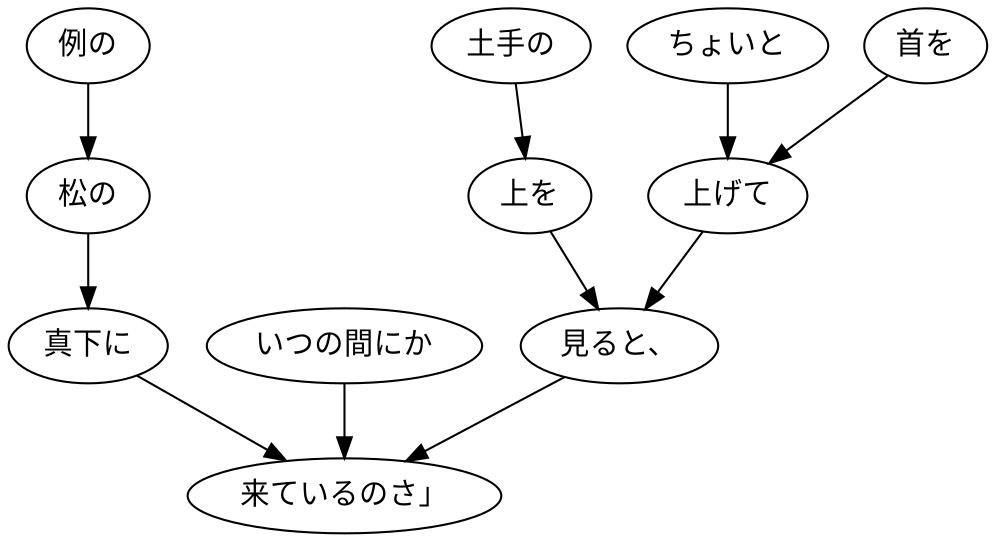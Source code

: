 digraph graph1064 {
	node0 [label="ちょいと"];
	node1 [label="首を"];
	node2 [label="上げて"];
	node3 [label="土手の"];
	node4 [label="上を"];
	node5 [label="見ると、"];
	node6 [label="いつの間にか"];
	node7 [label="例の"];
	node8 [label="松の"];
	node9 [label="真下に"];
	node10 [label="来ているのさ」"];
	node0 -> node2;
	node1 -> node2;
	node2 -> node5;
	node3 -> node4;
	node4 -> node5;
	node5 -> node10;
	node6 -> node10;
	node7 -> node8;
	node8 -> node9;
	node9 -> node10;
}
